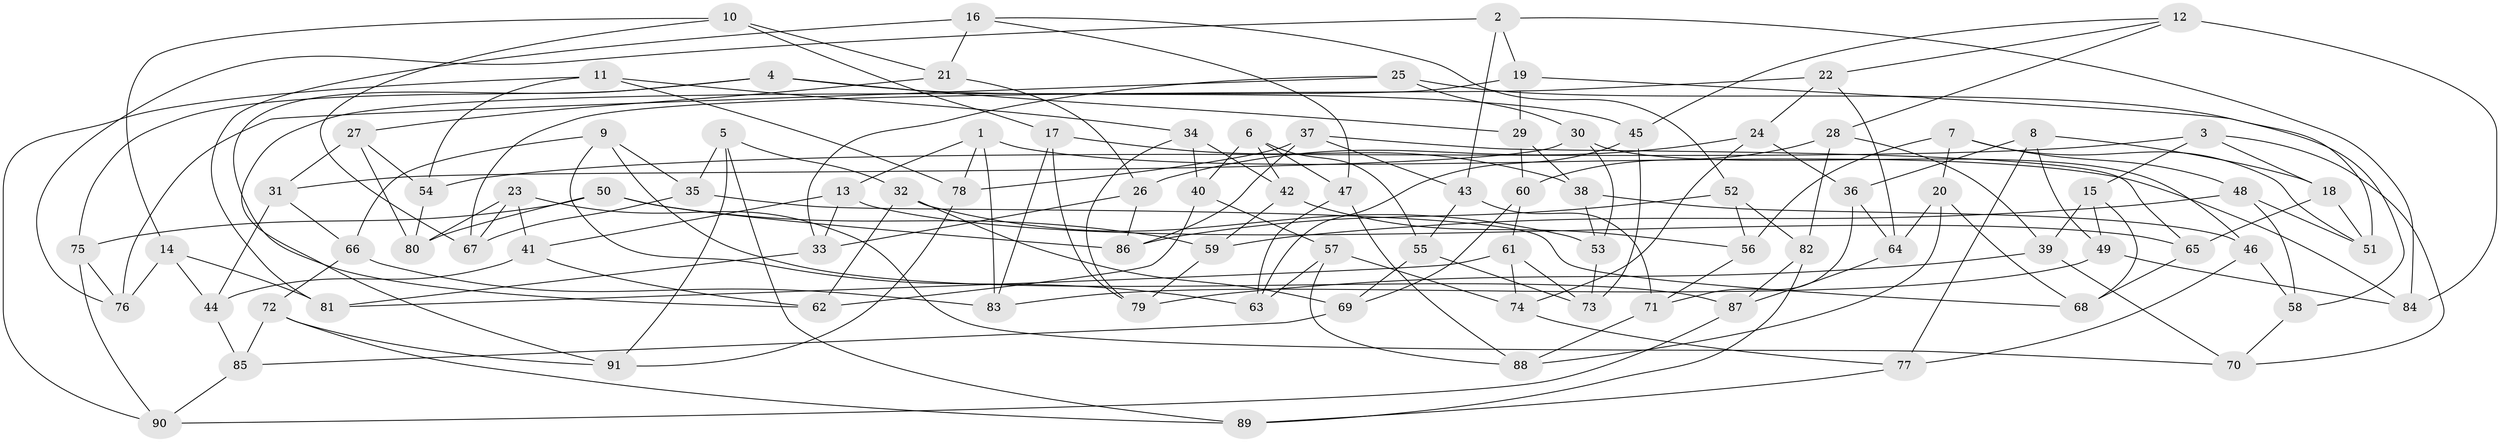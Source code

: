 // coarse degree distribution, {6: 0.7169811320754716, 4: 0.2830188679245283}
// Generated by graph-tools (version 1.1) at 2025/42/03/06/25 10:42:24]
// undirected, 91 vertices, 182 edges
graph export_dot {
graph [start="1"]
  node [color=gray90,style=filled];
  1;
  2;
  3;
  4;
  5;
  6;
  7;
  8;
  9;
  10;
  11;
  12;
  13;
  14;
  15;
  16;
  17;
  18;
  19;
  20;
  21;
  22;
  23;
  24;
  25;
  26;
  27;
  28;
  29;
  30;
  31;
  32;
  33;
  34;
  35;
  36;
  37;
  38;
  39;
  40;
  41;
  42;
  43;
  44;
  45;
  46;
  47;
  48;
  49;
  50;
  51;
  52;
  53;
  54;
  55;
  56;
  57;
  58;
  59;
  60;
  61;
  62;
  63;
  64;
  65;
  66;
  67;
  68;
  69;
  70;
  71;
  72;
  73;
  74;
  75;
  76;
  77;
  78;
  79;
  80;
  81;
  82;
  83;
  84;
  85;
  86;
  87;
  88;
  89;
  90;
  91;
  1 -- 84;
  1 -- 13;
  1 -- 83;
  1 -- 78;
  2 -- 84;
  2 -- 43;
  2 -- 19;
  2 -- 76;
  3 -- 15;
  3 -- 54;
  3 -- 70;
  3 -- 18;
  4 -- 62;
  4 -- 45;
  4 -- 29;
  4 -- 75;
  5 -- 35;
  5 -- 91;
  5 -- 89;
  5 -- 32;
  6 -- 55;
  6 -- 47;
  6 -- 40;
  6 -- 42;
  7 -- 51;
  7 -- 56;
  7 -- 20;
  7 -- 48;
  8 -- 36;
  8 -- 18;
  8 -- 49;
  8 -- 77;
  9 -- 87;
  9 -- 63;
  9 -- 66;
  9 -- 35;
  10 -- 67;
  10 -- 14;
  10 -- 17;
  10 -- 21;
  11 -- 54;
  11 -- 34;
  11 -- 78;
  11 -- 90;
  12 -- 45;
  12 -- 28;
  12 -- 84;
  12 -- 22;
  13 -- 33;
  13 -- 65;
  13 -- 41;
  14 -- 81;
  14 -- 44;
  14 -- 76;
  15 -- 49;
  15 -- 68;
  15 -- 39;
  16 -- 81;
  16 -- 52;
  16 -- 21;
  16 -- 47;
  17 -- 38;
  17 -- 83;
  17 -- 79;
  18 -- 65;
  18 -- 51;
  19 -- 51;
  19 -- 91;
  19 -- 29;
  20 -- 68;
  20 -- 64;
  20 -- 88;
  21 -- 27;
  21 -- 26;
  22 -- 24;
  22 -- 64;
  22 -- 67;
  23 -- 80;
  23 -- 70;
  23 -- 41;
  23 -- 67;
  24 -- 74;
  24 -- 36;
  24 -- 26;
  25 -- 30;
  25 -- 58;
  25 -- 33;
  25 -- 76;
  26 -- 33;
  26 -- 86;
  27 -- 80;
  27 -- 31;
  27 -- 54;
  28 -- 39;
  28 -- 60;
  28 -- 82;
  29 -- 60;
  29 -- 38;
  30 -- 46;
  30 -- 31;
  30 -- 53;
  31 -- 44;
  31 -- 66;
  32 -- 69;
  32 -- 62;
  32 -- 53;
  33 -- 81;
  34 -- 42;
  34 -- 40;
  34 -- 79;
  35 -- 68;
  35 -- 67;
  36 -- 64;
  36 -- 71;
  37 -- 65;
  37 -- 86;
  37 -- 43;
  37 -- 78;
  38 -- 46;
  38 -- 53;
  39 -- 70;
  39 -- 79;
  40 -- 57;
  40 -- 62;
  41 -- 44;
  41 -- 62;
  42 -- 59;
  42 -- 56;
  43 -- 55;
  43 -- 71;
  44 -- 85;
  45 -- 63;
  45 -- 73;
  46 -- 58;
  46 -- 77;
  47 -- 88;
  47 -- 63;
  48 -- 51;
  48 -- 58;
  48 -- 59;
  49 -- 84;
  49 -- 83;
  50 -- 59;
  50 -- 86;
  50 -- 75;
  50 -- 80;
  52 -- 86;
  52 -- 56;
  52 -- 82;
  53 -- 73;
  54 -- 80;
  55 -- 69;
  55 -- 73;
  56 -- 71;
  57 -- 88;
  57 -- 63;
  57 -- 74;
  58 -- 70;
  59 -- 79;
  60 -- 61;
  60 -- 69;
  61 -- 73;
  61 -- 74;
  61 -- 81;
  64 -- 87;
  65 -- 68;
  66 -- 83;
  66 -- 72;
  69 -- 85;
  71 -- 88;
  72 -- 89;
  72 -- 85;
  72 -- 91;
  74 -- 77;
  75 -- 90;
  75 -- 76;
  77 -- 89;
  78 -- 91;
  82 -- 87;
  82 -- 89;
  85 -- 90;
  87 -- 90;
}
